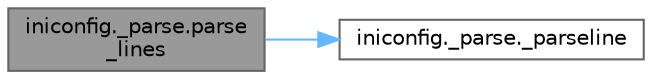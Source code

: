 digraph "iniconfig._parse.parse_lines"
{
 // LATEX_PDF_SIZE
  bgcolor="transparent";
  edge [fontname=Helvetica,fontsize=10,labelfontname=Helvetica,labelfontsize=10];
  node [fontname=Helvetica,fontsize=10,shape=box,height=0.2,width=0.4];
  rankdir="LR";
  Node1 [id="Node000001",label="iniconfig._parse.parse\l_lines",height=0.2,width=0.4,color="gray40", fillcolor="grey60", style="filled", fontcolor="black",tooltip=" "];
  Node1 -> Node2 [id="edge1_Node000001_Node000002",color="steelblue1",style="solid",tooltip=" "];
  Node2 [id="Node000002",label="iniconfig._parse._parseline",height=0.2,width=0.4,color="grey40", fillcolor="white", style="filled",URL="$namespaceiniconfig_1_1__parse.html#a8ac3f1f369148497a089eb913553637d",tooltip=" "];
}
